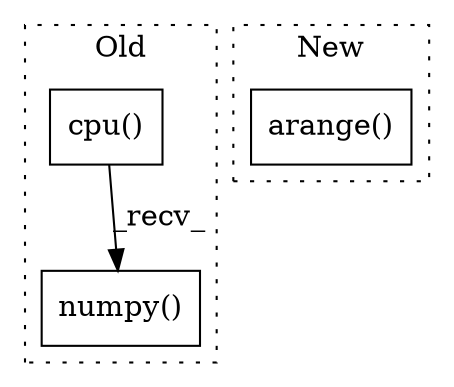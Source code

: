 digraph G {
subgraph cluster0 {
1 [label="cpu()" a="75" s="6186" l="7" shape="box"];
3 [label="numpy()" a="75" s="6186" l="33" shape="box"];
label = "Old";
style="dotted";
}
subgraph cluster1 {
2 [label="arange()" a="75" s="5802,5823" l="10,1" shape="box"];
label = "New";
style="dotted";
}
1 -> 3 [label="_recv_"];
}